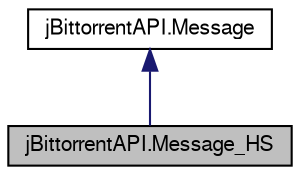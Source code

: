 digraph G
{
  bgcolor="transparent";
  edge [fontname="FreeSans",fontsize="10",labelfontname="FreeSans",labelfontsize="10"];
  node [fontname="FreeSans",fontsize="10",shape=record];
  Node1 [label="jBittorrentAPI.Message_HS",height=0.2,width=0.4,color="black", fillcolor="grey75", style="filled" fontcolor="black"];
  Node2 -> Node1 [dir=back,color="midnightblue",fontsize="10",style="solid"];
  Node2 [label="jBittorrentAPI.Message",height=0.2,width=0.4,color="black",URL="$classj_bittorrent_a_p_i_1_1_message.html"];
}
